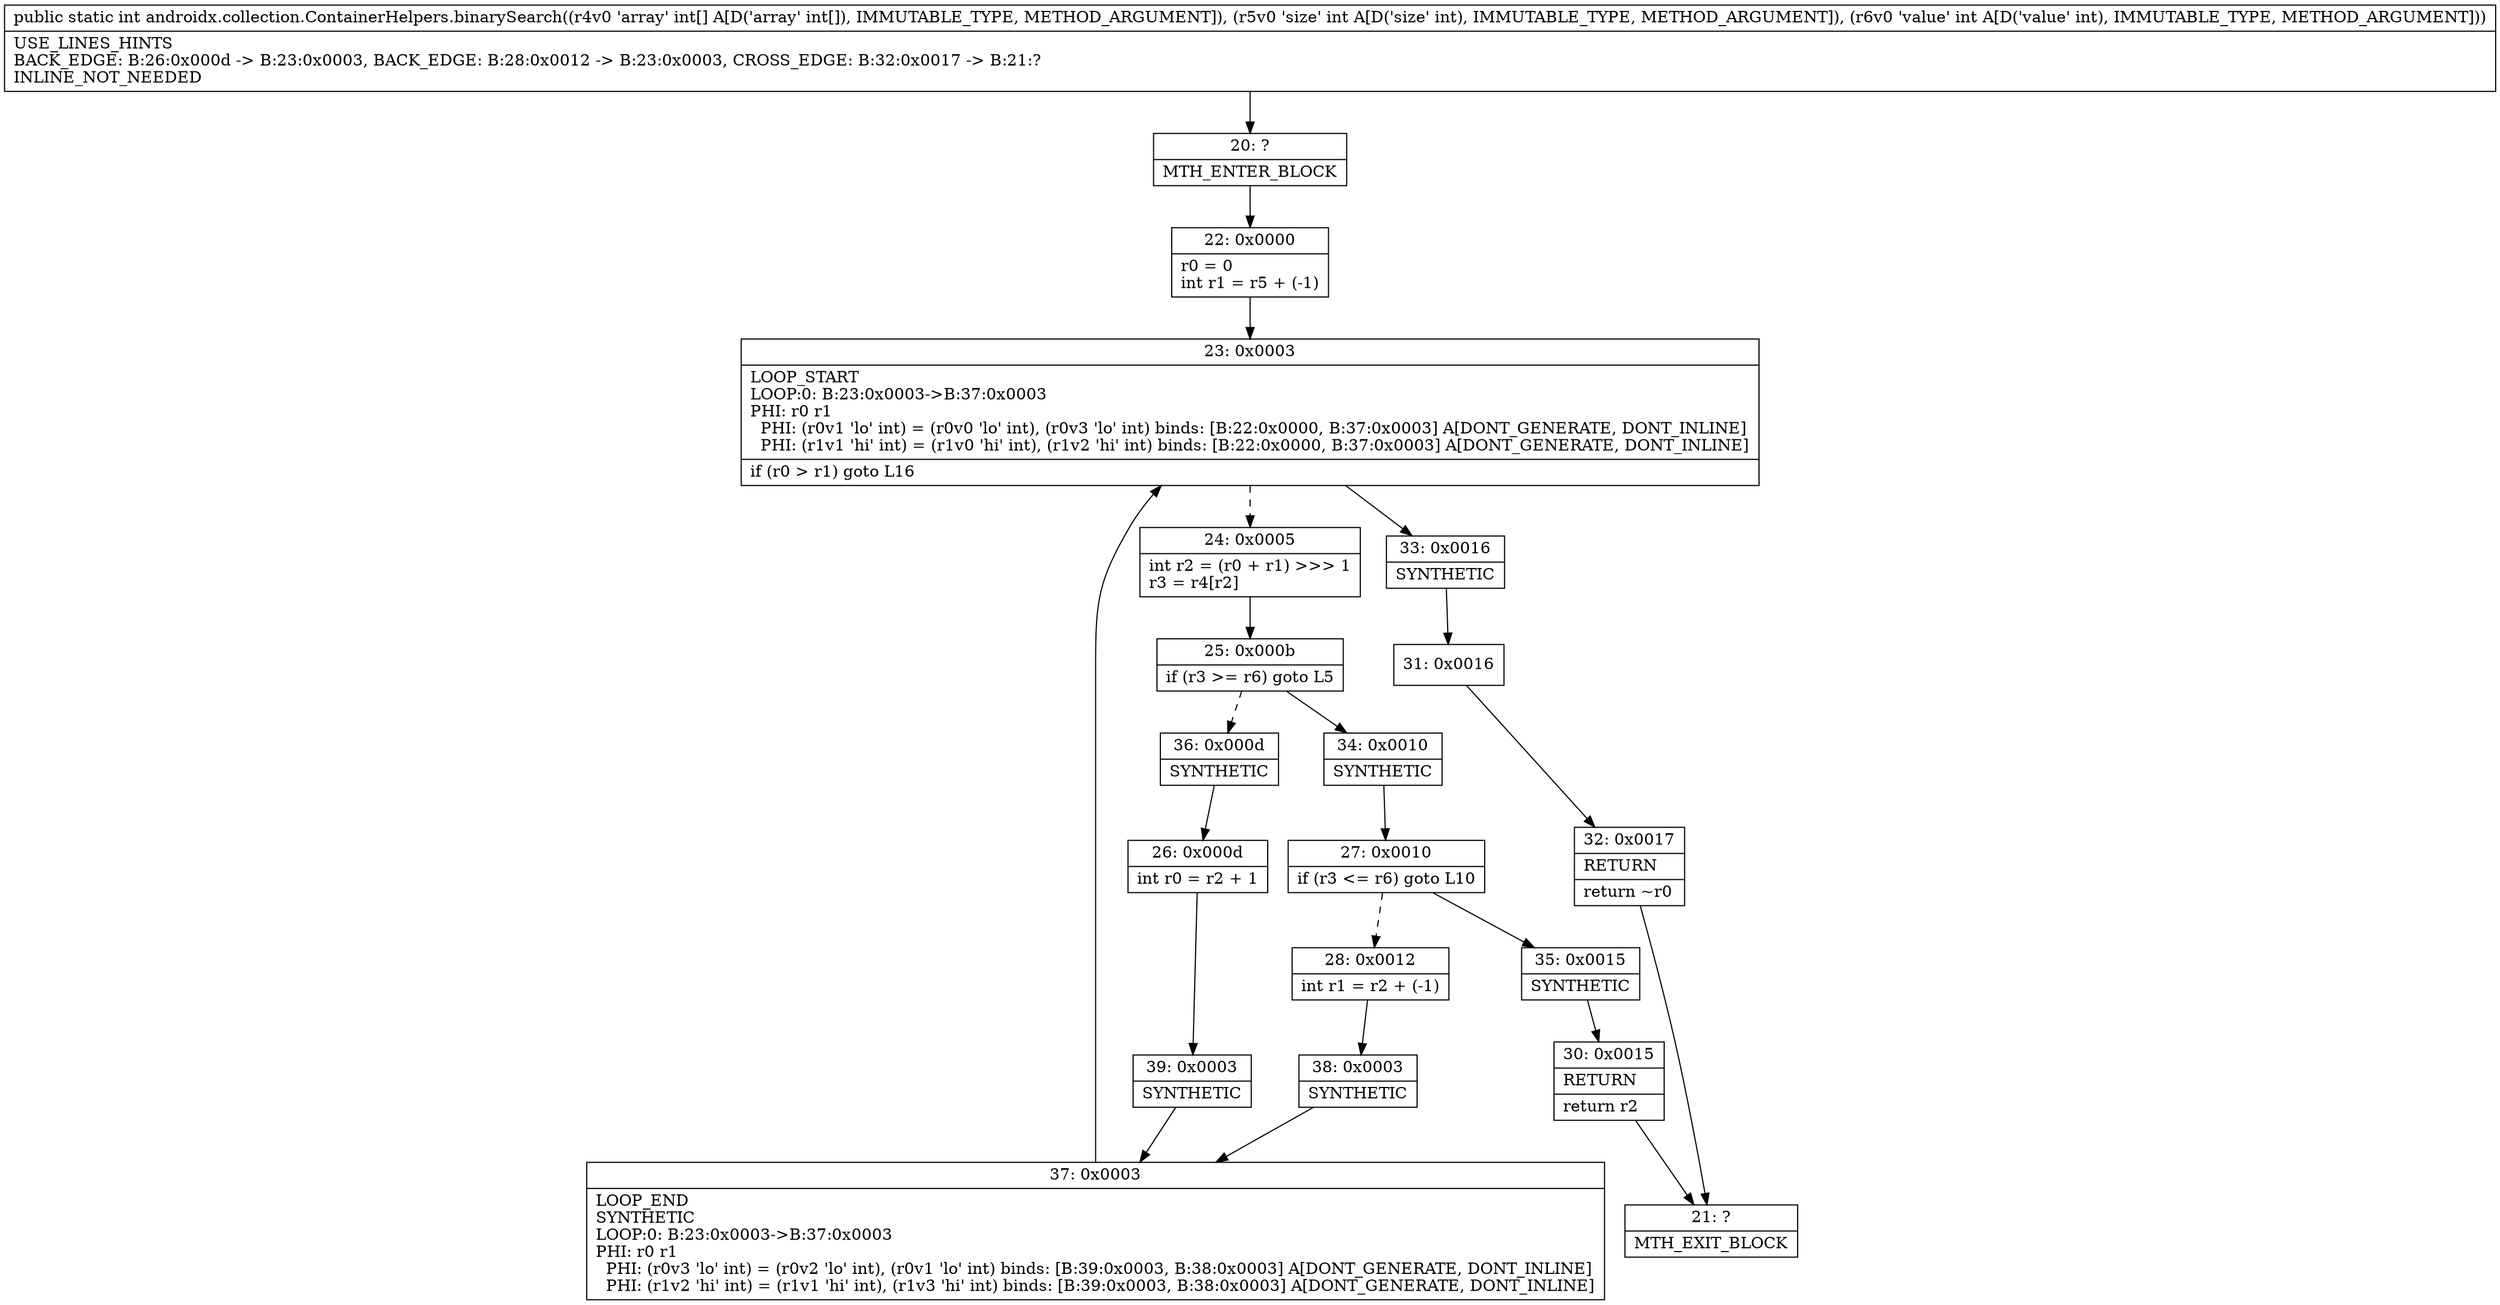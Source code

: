 digraph "CFG forandroidx.collection.ContainerHelpers.binarySearch([III)I" {
Node_20 [shape=record,label="{20\:\ ?|MTH_ENTER_BLOCK\l}"];
Node_22 [shape=record,label="{22\:\ 0x0000|r0 = 0\lint r1 = r5 + (\-1)\l}"];
Node_23 [shape=record,label="{23\:\ 0x0003|LOOP_START\lLOOP:0: B:23:0x0003\-\>B:37:0x0003\lPHI: r0 r1 \l  PHI: (r0v1 'lo' int) = (r0v0 'lo' int), (r0v3 'lo' int) binds: [B:22:0x0000, B:37:0x0003] A[DONT_GENERATE, DONT_INLINE]\l  PHI: (r1v1 'hi' int) = (r1v0 'hi' int), (r1v2 'hi' int) binds: [B:22:0x0000, B:37:0x0003] A[DONT_GENERATE, DONT_INLINE]\l|if (r0 \> r1) goto L16\l}"];
Node_24 [shape=record,label="{24\:\ 0x0005|int r2 = (r0 + r1) \>\>\> 1\lr3 = r4[r2]\l}"];
Node_25 [shape=record,label="{25\:\ 0x000b|if (r3 \>= r6) goto L5\l}"];
Node_34 [shape=record,label="{34\:\ 0x0010|SYNTHETIC\l}"];
Node_27 [shape=record,label="{27\:\ 0x0010|if (r3 \<= r6) goto L10\l}"];
Node_28 [shape=record,label="{28\:\ 0x0012|int r1 = r2 + (\-1)\l}"];
Node_38 [shape=record,label="{38\:\ 0x0003|SYNTHETIC\l}"];
Node_37 [shape=record,label="{37\:\ 0x0003|LOOP_END\lSYNTHETIC\lLOOP:0: B:23:0x0003\-\>B:37:0x0003\lPHI: r0 r1 \l  PHI: (r0v3 'lo' int) = (r0v2 'lo' int), (r0v1 'lo' int) binds: [B:39:0x0003, B:38:0x0003] A[DONT_GENERATE, DONT_INLINE]\l  PHI: (r1v2 'hi' int) = (r1v1 'hi' int), (r1v3 'hi' int) binds: [B:39:0x0003, B:38:0x0003] A[DONT_GENERATE, DONT_INLINE]\l}"];
Node_35 [shape=record,label="{35\:\ 0x0015|SYNTHETIC\l}"];
Node_30 [shape=record,label="{30\:\ 0x0015|RETURN\l|return r2\l}"];
Node_21 [shape=record,label="{21\:\ ?|MTH_EXIT_BLOCK\l}"];
Node_36 [shape=record,label="{36\:\ 0x000d|SYNTHETIC\l}"];
Node_26 [shape=record,label="{26\:\ 0x000d|int r0 = r2 + 1\l}"];
Node_39 [shape=record,label="{39\:\ 0x0003|SYNTHETIC\l}"];
Node_33 [shape=record,label="{33\:\ 0x0016|SYNTHETIC\l}"];
Node_31 [shape=record,label="{31\:\ 0x0016}"];
Node_32 [shape=record,label="{32\:\ 0x0017|RETURN\l|return ~r0\l}"];
MethodNode[shape=record,label="{public static int androidx.collection.ContainerHelpers.binarySearch((r4v0 'array' int[] A[D('array' int[]), IMMUTABLE_TYPE, METHOD_ARGUMENT]), (r5v0 'size' int A[D('size' int), IMMUTABLE_TYPE, METHOD_ARGUMENT]), (r6v0 'value' int A[D('value' int), IMMUTABLE_TYPE, METHOD_ARGUMENT]))  | USE_LINES_HINTS\lBACK_EDGE: B:26:0x000d \-\> B:23:0x0003, BACK_EDGE: B:28:0x0012 \-\> B:23:0x0003, CROSS_EDGE: B:32:0x0017 \-\> B:21:?\lINLINE_NOT_NEEDED\l}"];
MethodNode -> Node_20;Node_20 -> Node_22;
Node_22 -> Node_23;
Node_23 -> Node_24[style=dashed];
Node_23 -> Node_33;
Node_24 -> Node_25;
Node_25 -> Node_34;
Node_25 -> Node_36[style=dashed];
Node_34 -> Node_27;
Node_27 -> Node_28[style=dashed];
Node_27 -> Node_35;
Node_28 -> Node_38;
Node_38 -> Node_37;
Node_37 -> Node_23;
Node_35 -> Node_30;
Node_30 -> Node_21;
Node_36 -> Node_26;
Node_26 -> Node_39;
Node_39 -> Node_37;
Node_33 -> Node_31;
Node_31 -> Node_32;
Node_32 -> Node_21;
}

